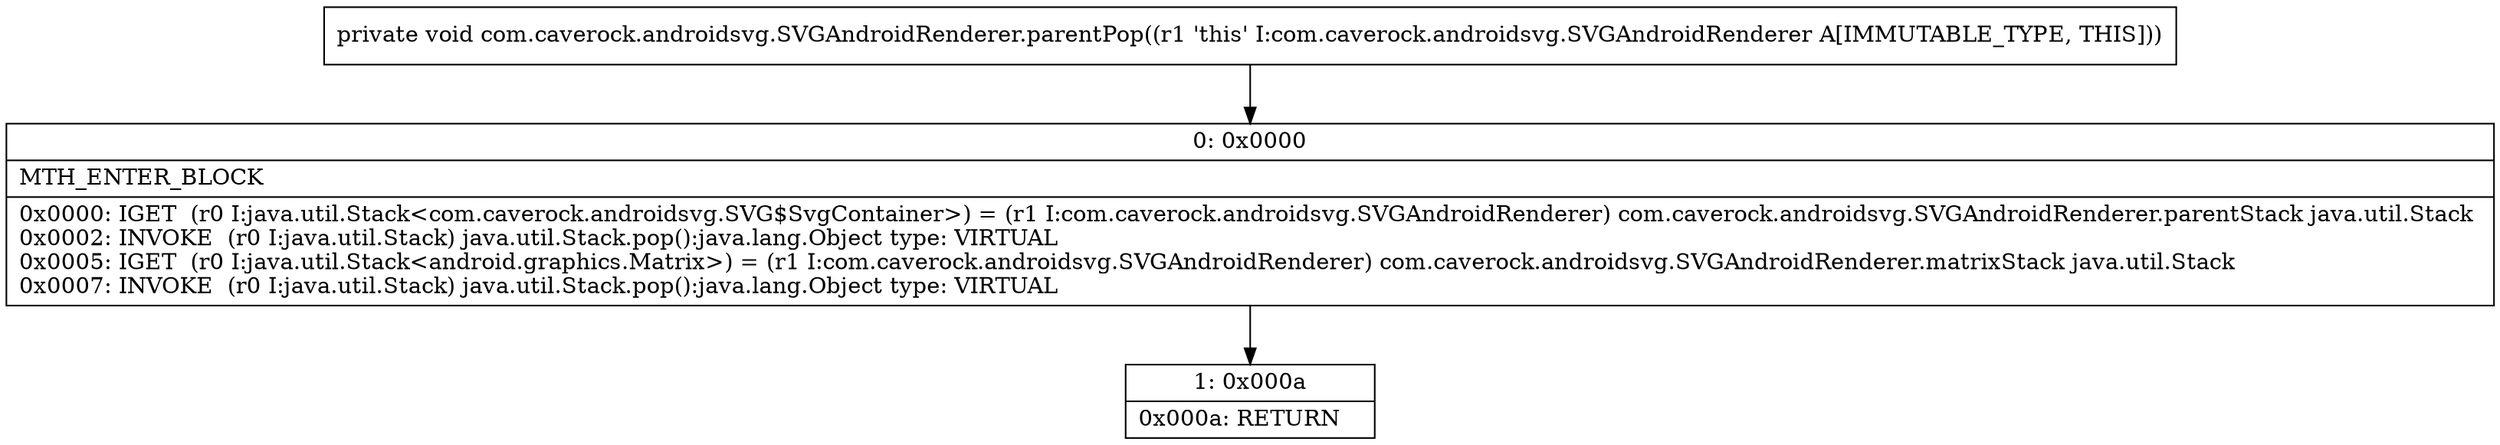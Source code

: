 digraph "CFG forcom.caverock.androidsvg.SVGAndroidRenderer.parentPop()V" {
Node_0 [shape=record,label="{0\:\ 0x0000|MTH_ENTER_BLOCK\l|0x0000: IGET  (r0 I:java.util.Stack\<com.caverock.androidsvg.SVG$SvgContainer\>) = (r1 I:com.caverock.androidsvg.SVGAndroidRenderer) com.caverock.androidsvg.SVGAndroidRenderer.parentStack java.util.Stack \l0x0002: INVOKE  (r0 I:java.util.Stack) java.util.Stack.pop():java.lang.Object type: VIRTUAL \l0x0005: IGET  (r0 I:java.util.Stack\<android.graphics.Matrix\>) = (r1 I:com.caverock.androidsvg.SVGAndroidRenderer) com.caverock.androidsvg.SVGAndroidRenderer.matrixStack java.util.Stack \l0x0007: INVOKE  (r0 I:java.util.Stack) java.util.Stack.pop():java.lang.Object type: VIRTUAL \l}"];
Node_1 [shape=record,label="{1\:\ 0x000a|0x000a: RETURN   \l}"];
MethodNode[shape=record,label="{private void com.caverock.androidsvg.SVGAndroidRenderer.parentPop((r1 'this' I:com.caverock.androidsvg.SVGAndroidRenderer A[IMMUTABLE_TYPE, THIS])) }"];
MethodNode -> Node_0;
Node_0 -> Node_1;
}

